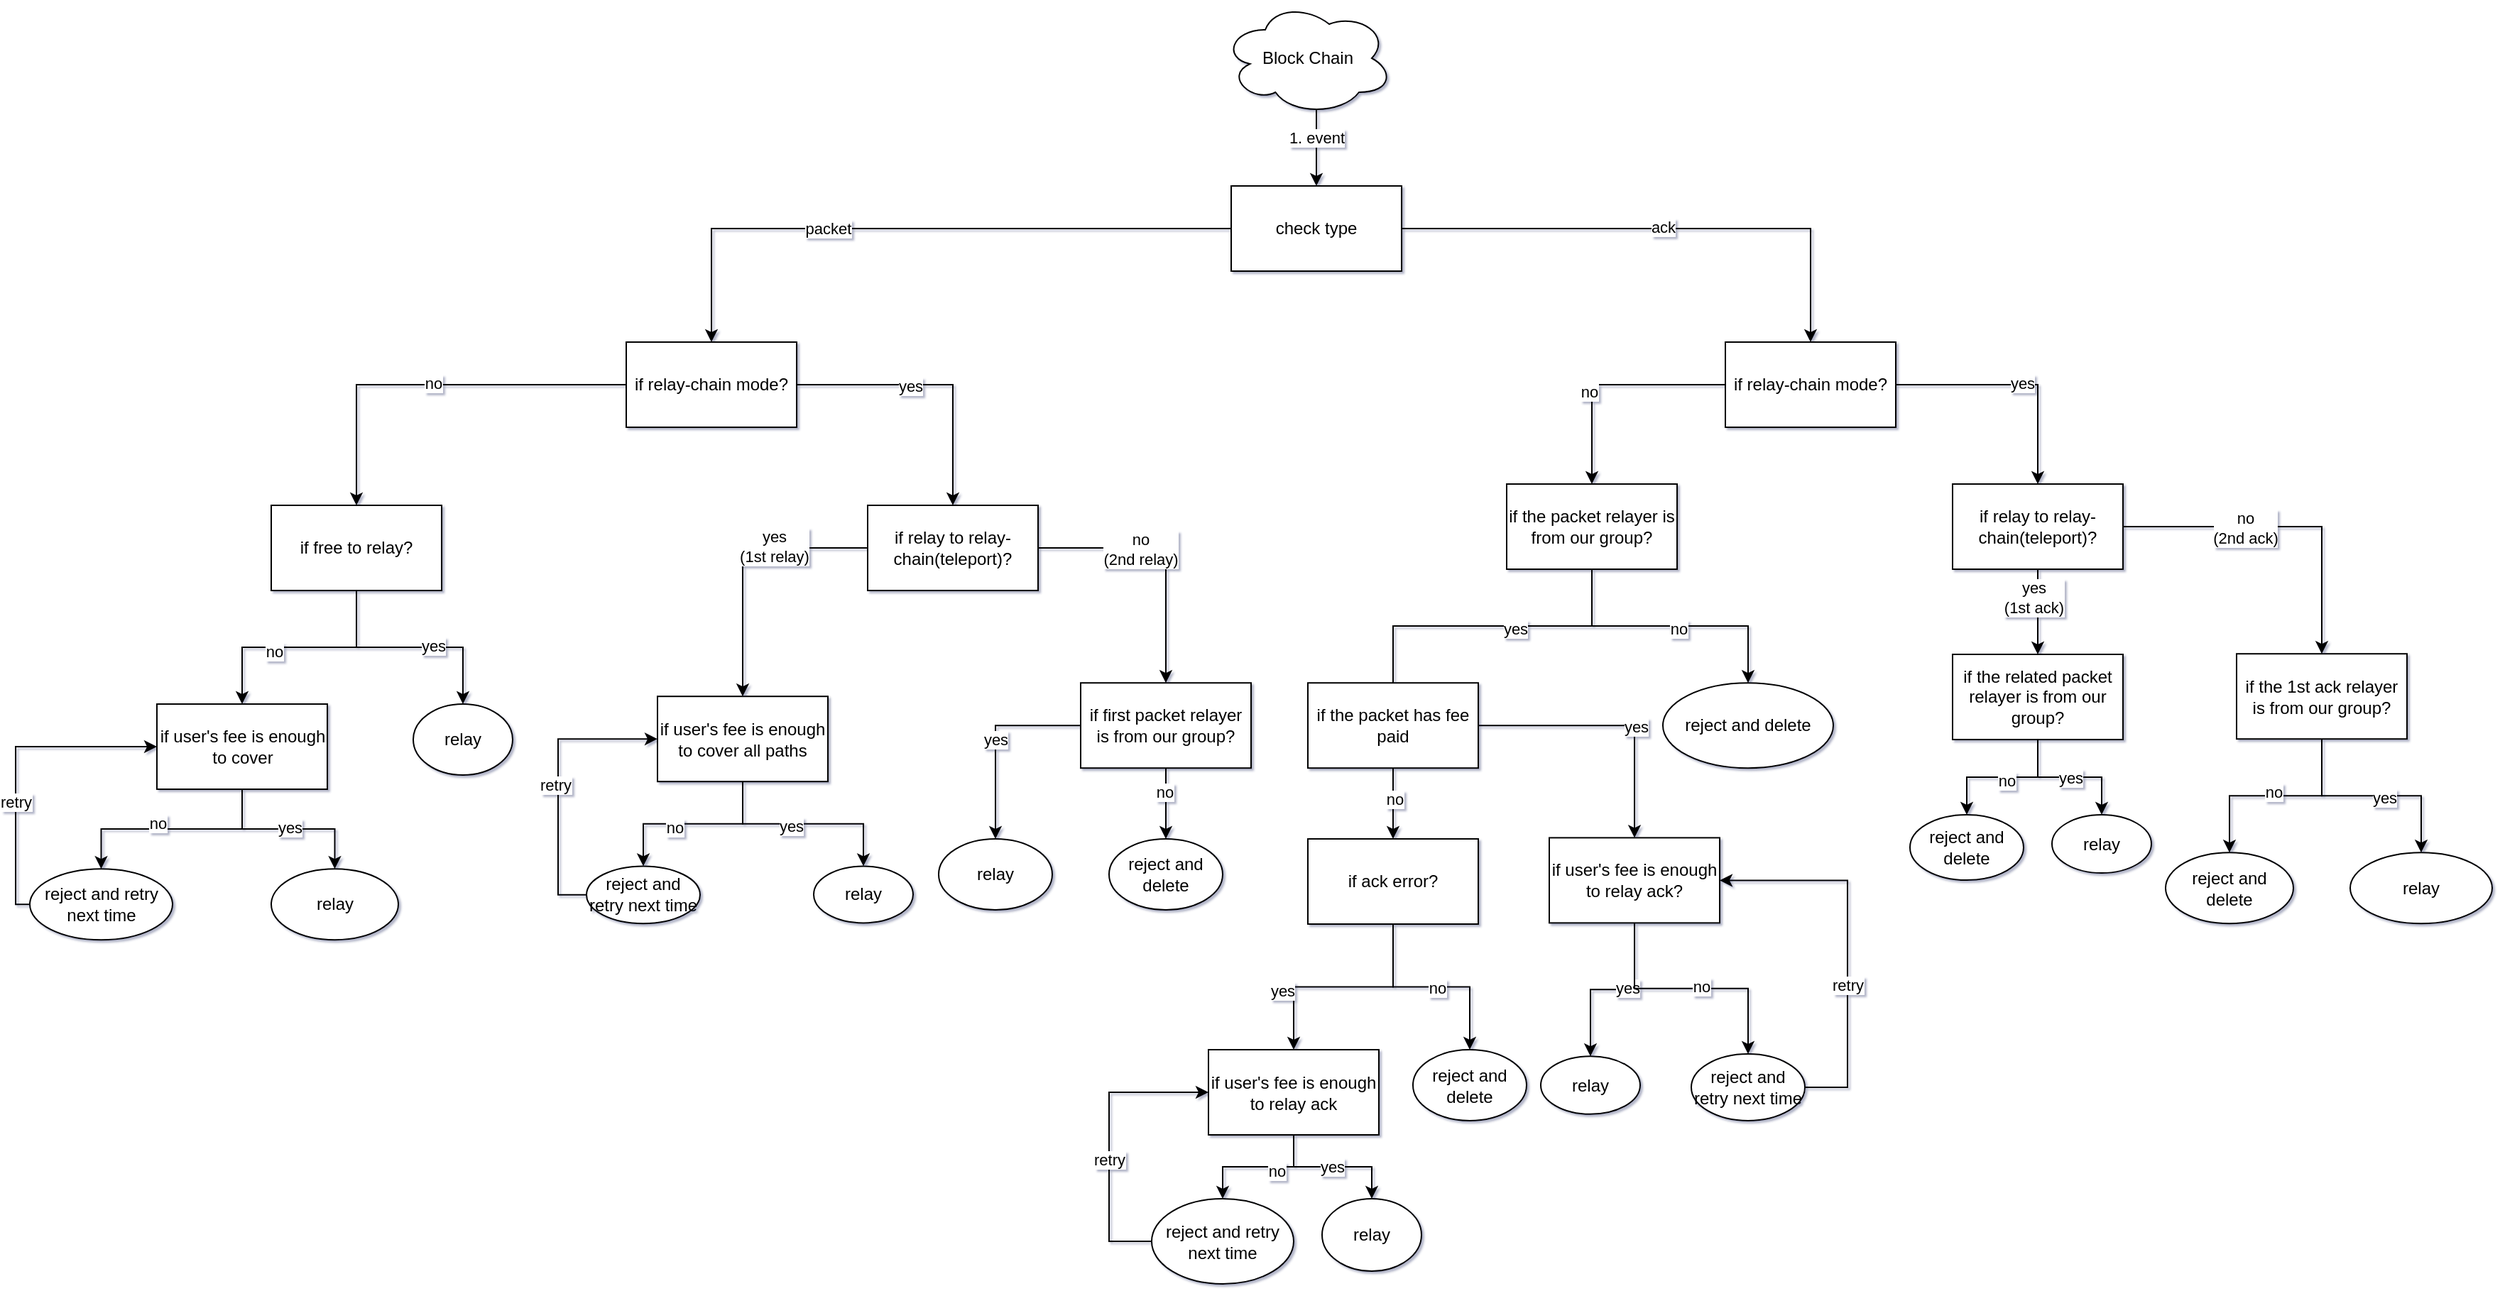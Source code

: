 <mxfile version="16.5.6" type="github">
  <diagram id="DXfV26Vn87x0zs_EIKbh" name="Page-1">
    <mxGraphModel dx="2010" dy="648" grid="1" gridSize="10" guides="1" tooltips="1" connect="1" arrows="1" fold="1" page="1" pageScale="1" pageWidth="827" pageHeight="1169" math="0" shadow="1">
      <root>
        <mxCell id="0" />
        <mxCell id="1" parent="0" />
        <mxCell id="CVYdMX1Olc9wnZOOx5qh-6" value="" style="edgeStyle=orthogonalEdgeStyle;rounded=0;orthogonalLoop=1;jettySize=auto;html=1;" edge="1" parent="1" source="CVYdMX1Olc9wnZOOx5qh-1" target="CVYdMX1Olc9wnZOOx5qh-5">
          <mxGeometry relative="1" as="geometry" />
        </mxCell>
        <mxCell id="CVYdMX1Olc9wnZOOx5qh-9" value="packet" style="edgeLabel;html=1;align=center;verticalAlign=middle;resizable=0;points=[];" vertex="1" connectable="0" parent="CVYdMX1Olc9wnZOOx5qh-6">
          <mxGeometry x="0.275" relative="1" as="geometry">
            <mxPoint as="offset" />
          </mxGeometry>
        </mxCell>
        <mxCell id="CVYdMX1Olc9wnZOOx5qh-8" value="" style="edgeStyle=orthogonalEdgeStyle;rounded=0;orthogonalLoop=1;jettySize=auto;html=1;" edge="1" parent="1" source="CVYdMX1Olc9wnZOOx5qh-1" target="CVYdMX1Olc9wnZOOx5qh-7">
          <mxGeometry relative="1" as="geometry" />
        </mxCell>
        <mxCell id="CVYdMX1Olc9wnZOOx5qh-10" value="ack" style="edgeLabel;html=1;align=center;verticalAlign=middle;resizable=0;points=[];" vertex="1" connectable="0" parent="CVYdMX1Olc9wnZOOx5qh-8">
          <mxGeometry y="1" relative="1" as="geometry">
            <mxPoint as="offset" />
          </mxGeometry>
        </mxCell>
        <mxCell id="CVYdMX1Olc9wnZOOx5qh-1" value="check type" style="rounded=0;whiteSpace=wrap;html=1;" vertex="1" parent="1">
          <mxGeometry x="196" y="220" width="120" height="60" as="geometry" />
        </mxCell>
        <mxCell id="CVYdMX1Olc9wnZOOx5qh-3" value="" style="endArrow=classic;html=1;rounded=0;exitX=0.55;exitY=0.95;exitDx=0;exitDy=0;exitPerimeter=0;entryX=0.5;entryY=0;entryDx=0;entryDy=0;" edge="1" parent="1" source="CVYdMX1Olc9wnZOOx5qh-114" target="CVYdMX1Olc9wnZOOx5qh-1">
          <mxGeometry width="50" height="50" relative="1" as="geometry">
            <mxPoint x="260" y="150" as="sourcePoint" />
            <mxPoint x="260" y="210" as="targetPoint" />
          </mxGeometry>
        </mxCell>
        <mxCell id="CVYdMX1Olc9wnZOOx5qh-4" value="1. event" style="edgeLabel;html=1;align=center;verticalAlign=middle;resizable=0;points=[];" vertex="1" connectable="0" parent="CVYdMX1Olc9wnZOOx5qh-3">
          <mxGeometry x="-0.257" relative="1" as="geometry">
            <mxPoint as="offset" />
          </mxGeometry>
        </mxCell>
        <mxCell id="CVYdMX1Olc9wnZOOx5qh-14" value="" style="edgeStyle=orthogonalEdgeStyle;rounded=0;orthogonalLoop=1;jettySize=auto;html=1;exitX=0;exitY=0.5;exitDx=0;exitDy=0;" edge="1" parent="1" source="CVYdMX1Olc9wnZOOx5qh-5" target="CVYdMX1Olc9wnZOOx5qh-13">
          <mxGeometry relative="1" as="geometry">
            <mxPoint x="-279.5" y="359" as="sourcePoint" />
          </mxGeometry>
        </mxCell>
        <mxCell id="CVYdMX1Olc9wnZOOx5qh-16" value="no" style="edgeLabel;html=1;align=center;verticalAlign=middle;resizable=0;points=[];" vertex="1" connectable="0" parent="CVYdMX1Olc9wnZOOx5qh-14">
          <mxGeometry x="-0.012" y="-2" relative="1" as="geometry">
            <mxPoint y="1" as="offset" />
          </mxGeometry>
        </mxCell>
        <mxCell id="CVYdMX1Olc9wnZOOx5qh-50" value="" style="edgeStyle=orthogonalEdgeStyle;rounded=0;orthogonalLoop=1;jettySize=auto;html=1;exitX=1;exitY=0.5;exitDx=0;exitDy=0;" edge="1" parent="1" source="CVYdMX1Olc9wnZOOx5qh-5" target="CVYdMX1Olc9wnZOOx5qh-11">
          <mxGeometry relative="1" as="geometry" />
        </mxCell>
        <mxCell id="CVYdMX1Olc9wnZOOx5qh-51" value="yes" style="edgeLabel;html=1;align=center;verticalAlign=middle;resizable=0;points=[];" vertex="1" connectable="0" parent="CVYdMX1Olc9wnZOOx5qh-50">
          <mxGeometry x="-0.183" y="-1" relative="1" as="geometry">
            <mxPoint as="offset" />
          </mxGeometry>
        </mxCell>
        <mxCell id="CVYdMX1Olc9wnZOOx5qh-5" value="if relay-chain mode?" style="rounded=0;whiteSpace=wrap;html=1;" vertex="1" parent="1">
          <mxGeometry x="-230" y="330" width="120" height="60" as="geometry" />
        </mxCell>
        <mxCell id="CVYdMX1Olc9wnZOOx5qh-55" value="" style="edgeStyle=orthogonalEdgeStyle;rounded=0;orthogonalLoop=1;jettySize=auto;html=1;exitX=0;exitY=0.5;exitDx=0;exitDy=0;" edge="1" parent="1" source="CVYdMX1Olc9wnZOOx5qh-7" target="CVYdMX1Olc9wnZOOx5qh-54">
          <mxGeometry relative="1" as="geometry" />
        </mxCell>
        <mxCell id="CVYdMX1Olc9wnZOOx5qh-58" value="no" style="edgeLabel;html=1;align=center;verticalAlign=middle;resizable=0;points=[];" vertex="1" connectable="0" parent="CVYdMX1Olc9wnZOOx5qh-55">
          <mxGeometry x="0.206" y="-2" relative="1" as="geometry">
            <mxPoint as="offset" />
          </mxGeometry>
        </mxCell>
        <mxCell id="CVYdMX1Olc9wnZOOx5qh-57" value="" style="edgeStyle=orthogonalEdgeStyle;rounded=0;orthogonalLoop=1;jettySize=auto;html=1;" edge="1" parent="1" source="CVYdMX1Olc9wnZOOx5qh-7" target="CVYdMX1Olc9wnZOOx5qh-56">
          <mxGeometry relative="1" as="geometry" />
        </mxCell>
        <mxCell id="CVYdMX1Olc9wnZOOx5qh-59" value="yes" style="edgeLabel;html=1;align=center;verticalAlign=middle;resizable=0;points=[];" vertex="1" connectable="0" parent="CVYdMX1Olc9wnZOOx5qh-57">
          <mxGeometry x="0.046" y="2" relative="1" as="geometry">
            <mxPoint y="1" as="offset" />
          </mxGeometry>
        </mxCell>
        <mxCell id="CVYdMX1Olc9wnZOOx5qh-7" value="if relay-chain mode?" style="whiteSpace=wrap;html=1;rounded=0;" vertex="1" parent="1">
          <mxGeometry x="544" y="330" width="120" height="60" as="geometry" />
        </mxCell>
        <mxCell id="CVYdMX1Olc9wnZOOx5qh-41" value="" style="edgeStyle=orthogonalEdgeStyle;rounded=0;orthogonalLoop=1;jettySize=auto;html=1;exitX=1;exitY=0.5;exitDx=0;exitDy=0;" edge="1" parent="1" source="CVYdMX1Olc9wnZOOx5qh-11" target="CVYdMX1Olc9wnZOOx5qh-40">
          <mxGeometry relative="1" as="geometry" />
        </mxCell>
        <mxCell id="CVYdMX1Olc9wnZOOx5qh-42" value="no&lt;br&gt;(2nd relay)" style="edgeLabel;html=1;align=center;verticalAlign=middle;resizable=0;points=[];" vertex="1" connectable="0" parent="CVYdMX1Olc9wnZOOx5qh-41">
          <mxGeometry x="-0.225" y="-1" relative="1" as="geometry">
            <mxPoint as="offset" />
          </mxGeometry>
        </mxCell>
        <mxCell id="CVYdMX1Olc9wnZOOx5qh-137" value="" style="edgeStyle=orthogonalEdgeStyle;rounded=0;orthogonalLoop=1;jettySize=auto;html=1;" edge="1" parent="1" source="CVYdMX1Olc9wnZOOx5qh-11" target="CVYdMX1Olc9wnZOOx5qh-136">
          <mxGeometry relative="1" as="geometry">
            <Array as="points">
              <mxPoint x="-148" y="475" />
            </Array>
          </mxGeometry>
        </mxCell>
        <mxCell id="CVYdMX1Olc9wnZOOx5qh-141" value="yes&lt;br&gt;(1st relay)" style="edgeLabel;html=1;align=center;verticalAlign=middle;resizable=0;points=[];" vertex="1" connectable="0" parent="CVYdMX1Olc9wnZOOx5qh-137">
          <mxGeometry x="-0.312" y="-1" relative="1" as="geometry">
            <mxPoint as="offset" />
          </mxGeometry>
        </mxCell>
        <mxCell id="CVYdMX1Olc9wnZOOx5qh-11" value="if relay to relay-chain(teleport)?" style="rounded=0;whiteSpace=wrap;html=1;" vertex="1" parent="1">
          <mxGeometry x="-60" y="445" width="120" height="60" as="geometry" />
        </mxCell>
        <mxCell id="CVYdMX1Olc9wnZOOx5qh-34" value="" style="edgeStyle=orthogonalEdgeStyle;rounded=0;orthogonalLoop=1;jettySize=auto;html=1;" edge="1" parent="1" source="CVYdMX1Olc9wnZOOx5qh-13" target="CVYdMX1Olc9wnZOOx5qh-33">
          <mxGeometry relative="1" as="geometry" />
        </mxCell>
        <mxCell id="CVYdMX1Olc9wnZOOx5qh-35" value="yes" style="edgeLabel;html=1;align=center;verticalAlign=middle;resizable=0;points=[];" vertex="1" connectable="0" parent="CVYdMX1Olc9wnZOOx5qh-34">
          <mxGeometry x="0.193" y="1" relative="1" as="geometry">
            <mxPoint x="1" as="offset" />
          </mxGeometry>
        </mxCell>
        <mxCell id="CVYdMX1Olc9wnZOOx5qh-49" style="edgeStyle=orthogonalEdgeStyle;rounded=0;orthogonalLoop=1;jettySize=auto;html=1;entryX=0.5;entryY=0;entryDx=0;entryDy=0;" edge="1" parent="1" source="CVYdMX1Olc9wnZOOx5qh-13" target="CVYdMX1Olc9wnZOOx5qh-19">
          <mxGeometry relative="1" as="geometry" />
        </mxCell>
        <mxCell id="CVYdMX1Olc9wnZOOx5qh-53" value="no" style="edgeLabel;html=1;align=center;verticalAlign=middle;resizable=0;points=[];" vertex="1" connectable="0" parent="CVYdMX1Olc9wnZOOx5qh-49">
          <mxGeometry x="0.221" y="3" relative="1" as="geometry">
            <mxPoint as="offset" />
          </mxGeometry>
        </mxCell>
        <mxCell id="CVYdMX1Olc9wnZOOx5qh-13" value="if free to relay?" style="rounded=0;whiteSpace=wrap;html=1;" vertex="1" parent="1">
          <mxGeometry x="-480" y="445" width="120" height="60" as="geometry" />
        </mxCell>
        <mxCell id="CVYdMX1Olc9wnZOOx5qh-28" value="" style="edgeStyle=orthogonalEdgeStyle;rounded=0;orthogonalLoop=1;jettySize=auto;html=1;" edge="1" parent="1" source="CVYdMX1Olc9wnZOOx5qh-19" target="CVYdMX1Olc9wnZOOx5qh-27">
          <mxGeometry relative="1" as="geometry" />
        </mxCell>
        <mxCell id="CVYdMX1Olc9wnZOOx5qh-31" value="yes" style="edgeLabel;html=1;align=center;verticalAlign=middle;resizable=0;points=[];" vertex="1" connectable="0" parent="CVYdMX1Olc9wnZOOx5qh-28">
          <mxGeometry x="0.008" y="1" relative="1" as="geometry">
            <mxPoint as="offset" />
          </mxGeometry>
        </mxCell>
        <mxCell id="CVYdMX1Olc9wnZOOx5qh-30" value="" style="edgeStyle=orthogonalEdgeStyle;rounded=0;orthogonalLoop=1;jettySize=auto;html=1;" edge="1" parent="1" source="CVYdMX1Olc9wnZOOx5qh-19" target="CVYdMX1Olc9wnZOOx5qh-29">
          <mxGeometry relative="1" as="geometry" />
        </mxCell>
        <mxCell id="CVYdMX1Olc9wnZOOx5qh-32" value="no" style="edgeLabel;html=1;align=center;verticalAlign=middle;resizable=0;points=[];" vertex="1" connectable="0" parent="CVYdMX1Olc9wnZOOx5qh-30">
          <mxGeometry x="0.125" y="-4" relative="1" as="geometry">
            <mxPoint as="offset" />
          </mxGeometry>
        </mxCell>
        <mxCell id="CVYdMX1Olc9wnZOOx5qh-19" value="if user&#39;s fee is enough to cover" style="rounded=0;whiteSpace=wrap;html=1;" vertex="1" parent="1">
          <mxGeometry x="-560.5" y="585" width="120" height="60" as="geometry" />
        </mxCell>
        <mxCell id="CVYdMX1Olc9wnZOOx5qh-27" value="relay" style="ellipse;whiteSpace=wrap;html=1;rounded=0;" vertex="1" parent="1">
          <mxGeometry x="-480" y="701.1" width="89.5" height="50" as="geometry" />
        </mxCell>
        <mxCell id="CVYdMX1Olc9wnZOOx5qh-134" style="edgeStyle=orthogonalEdgeStyle;rounded=0;orthogonalLoop=1;jettySize=auto;html=1;entryX=0;entryY=0.5;entryDx=0;entryDy=0;" edge="1" parent="1" source="CVYdMX1Olc9wnZOOx5qh-29" target="CVYdMX1Olc9wnZOOx5qh-19">
          <mxGeometry relative="1" as="geometry">
            <Array as="points">
              <mxPoint x="-660" y="726" />
              <mxPoint x="-660" y="615" />
            </Array>
          </mxGeometry>
        </mxCell>
        <mxCell id="CVYdMX1Olc9wnZOOx5qh-135" value="retry" style="edgeLabel;html=1;align=center;verticalAlign=middle;resizable=0;points=[];" vertex="1" connectable="0" parent="CVYdMX1Olc9wnZOOx5qh-134">
          <mxGeometry x="-0.251" relative="1" as="geometry">
            <mxPoint as="offset" />
          </mxGeometry>
        </mxCell>
        <mxCell id="CVYdMX1Olc9wnZOOx5qh-29" value="reject and retry next time" style="ellipse;whiteSpace=wrap;html=1;rounded=0;" vertex="1" parent="1">
          <mxGeometry x="-650" y="701.1" width="100.5" height="50" as="geometry" />
        </mxCell>
        <mxCell id="CVYdMX1Olc9wnZOOx5qh-33" value="relay" style="ellipse;whiteSpace=wrap;html=1;rounded=0;" vertex="1" parent="1">
          <mxGeometry x="-380" y="585" width="70" height="50" as="geometry" />
        </mxCell>
        <mxCell id="CVYdMX1Olc9wnZOOx5qh-44" value="" style="edgeStyle=orthogonalEdgeStyle;rounded=0;orthogonalLoop=1;jettySize=auto;html=1;" edge="1" parent="1" source="CVYdMX1Olc9wnZOOx5qh-40" target="CVYdMX1Olc9wnZOOx5qh-43">
          <mxGeometry relative="1" as="geometry" />
        </mxCell>
        <mxCell id="CVYdMX1Olc9wnZOOx5qh-45" value="no" style="edgeLabel;html=1;align=center;verticalAlign=middle;resizable=0;points=[];" vertex="1" connectable="0" parent="CVYdMX1Olc9wnZOOx5qh-44">
          <mxGeometry x="-0.325" y="-1" relative="1" as="geometry">
            <mxPoint as="offset" />
          </mxGeometry>
        </mxCell>
        <mxCell id="CVYdMX1Olc9wnZOOx5qh-47" value="" style="edgeStyle=orthogonalEdgeStyle;rounded=0;orthogonalLoop=1;jettySize=auto;html=1;" edge="1" parent="1" source="CVYdMX1Olc9wnZOOx5qh-40" target="CVYdMX1Olc9wnZOOx5qh-46">
          <mxGeometry relative="1" as="geometry" />
        </mxCell>
        <mxCell id="CVYdMX1Olc9wnZOOx5qh-48" value="yes" style="edgeLabel;html=1;align=center;verticalAlign=middle;resizable=0;points=[];" vertex="1" connectable="0" parent="CVYdMX1Olc9wnZOOx5qh-47">
          <mxGeometry relative="1" as="geometry">
            <mxPoint as="offset" />
          </mxGeometry>
        </mxCell>
        <mxCell id="CVYdMX1Olc9wnZOOx5qh-40" value="if first packet relayer is from our group?" style="rounded=0;whiteSpace=wrap;html=1;" vertex="1" parent="1">
          <mxGeometry x="90" y="570.1" width="120" height="60" as="geometry" />
        </mxCell>
        <mxCell id="CVYdMX1Olc9wnZOOx5qh-43" value="reject and delete" style="ellipse;whiteSpace=wrap;html=1;rounded=0;" vertex="1" parent="1">
          <mxGeometry x="110" y="680" width="80" height="50" as="geometry" />
        </mxCell>
        <mxCell id="CVYdMX1Olc9wnZOOx5qh-46" value="relay" style="ellipse;whiteSpace=wrap;html=1;rounded=0;" vertex="1" parent="1">
          <mxGeometry x="-10" y="680" width="80" height="50" as="geometry" />
        </mxCell>
        <mxCell id="CVYdMX1Olc9wnZOOx5qh-152" value="" style="edgeStyle=orthogonalEdgeStyle;rounded=0;orthogonalLoop=1;jettySize=auto;html=1;" edge="1" parent="1" source="CVYdMX1Olc9wnZOOx5qh-54" target="CVYdMX1Olc9wnZOOx5qh-151">
          <mxGeometry relative="1" as="geometry" />
        </mxCell>
        <mxCell id="CVYdMX1Olc9wnZOOx5qh-153" value="no" style="edgeLabel;html=1;align=center;verticalAlign=middle;resizable=0;points=[];" vertex="1" connectable="0" parent="CVYdMX1Olc9wnZOOx5qh-152">
          <mxGeometry x="0.064" y="-2" relative="1" as="geometry">
            <mxPoint as="offset" />
          </mxGeometry>
        </mxCell>
        <mxCell id="CVYdMX1Olc9wnZOOx5qh-54" value="if the packet relayer is from our group?" style="whiteSpace=wrap;html=1;rounded=0;" vertex="1" parent="1">
          <mxGeometry x="390" y="430" width="120" height="60" as="geometry" />
        </mxCell>
        <mxCell id="CVYdMX1Olc9wnZOOx5qh-96" value="" style="edgeStyle=orthogonalEdgeStyle;rounded=0;orthogonalLoop=1;jettySize=auto;html=1;" edge="1" parent="1" source="CVYdMX1Olc9wnZOOx5qh-56" target="CVYdMX1Olc9wnZOOx5qh-95">
          <mxGeometry relative="1" as="geometry" />
        </mxCell>
        <mxCell id="CVYdMX1Olc9wnZOOx5qh-97" value="yes&lt;br&gt;(1st&amp;nbsp;ack)" style="edgeLabel;html=1;align=center;verticalAlign=middle;resizable=0;points=[];" vertex="1" connectable="0" parent="CVYdMX1Olc9wnZOOx5qh-96">
          <mxGeometry x="-0.338" y="-3" relative="1" as="geometry">
            <mxPoint as="offset" />
          </mxGeometry>
        </mxCell>
        <mxCell id="CVYdMX1Olc9wnZOOx5qh-104" value="" style="edgeStyle=orthogonalEdgeStyle;rounded=0;orthogonalLoop=1;jettySize=auto;html=1;" edge="1" parent="1" source="CVYdMX1Olc9wnZOOx5qh-56" target="CVYdMX1Olc9wnZOOx5qh-103">
          <mxGeometry relative="1" as="geometry" />
        </mxCell>
        <mxCell id="CVYdMX1Olc9wnZOOx5qh-105" value="no&lt;br&gt;(2nd ack)" style="edgeLabel;html=1;align=center;verticalAlign=middle;resizable=0;points=[];" vertex="1" connectable="0" parent="CVYdMX1Olc9wnZOOx5qh-104">
          <mxGeometry x="-0.256" relative="1" as="geometry">
            <mxPoint y="1" as="offset" />
          </mxGeometry>
        </mxCell>
        <mxCell id="CVYdMX1Olc9wnZOOx5qh-56" value="if relay to relay-chain(teleport)?" style="whiteSpace=wrap;html=1;rounded=0;" vertex="1" parent="1">
          <mxGeometry x="704" y="430" width="120" height="60" as="geometry" />
        </mxCell>
        <mxCell id="CVYdMX1Olc9wnZOOx5qh-66" value="" style="edgeStyle=orthogonalEdgeStyle;rounded=0;orthogonalLoop=1;jettySize=auto;html=1;" edge="1" parent="1" source="CVYdMX1Olc9wnZOOx5qh-60" target="CVYdMX1Olc9wnZOOx5qh-65">
          <mxGeometry relative="1" as="geometry" />
        </mxCell>
        <mxCell id="CVYdMX1Olc9wnZOOx5qh-67" value="no" style="edgeLabel;html=1;align=center;verticalAlign=middle;resizable=0;points=[];" vertex="1" connectable="0" parent="CVYdMX1Olc9wnZOOx5qh-66">
          <mxGeometry x="0.05" relative="1" as="geometry">
            <mxPoint as="offset" />
          </mxGeometry>
        </mxCell>
        <mxCell id="CVYdMX1Olc9wnZOOx5qh-69" value="" style="edgeStyle=orthogonalEdgeStyle;rounded=0;orthogonalLoop=1;jettySize=auto;html=1;entryX=0.5;entryY=0;entryDx=0;entryDy=0;exitX=0.5;exitY=1;exitDx=0;exitDy=0;" edge="1" parent="1" source="CVYdMX1Olc9wnZOOx5qh-60" target="CVYdMX1Olc9wnZOOx5qh-76">
          <mxGeometry relative="1" as="geometry">
            <mxPoint x="350" y="720" as="sourcePoint" />
            <mxPoint x="290" y="828.5" as="targetPoint" />
          </mxGeometry>
        </mxCell>
        <mxCell id="CVYdMX1Olc9wnZOOx5qh-70" value="yes" style="edgeLabel;html=1;align=center;verticalAlign=middle;resizable=0;points=[];" vertex="1" connectable="0" parent="CVYdMX1Olc9wnZOOx5qh-69">
          <mxGeometry x="-0.081" y="1" relative="1" as="geometry">
            <mxPoint x="-50" y="1" as="offset" />
          </mxGeometry>
        </mxCell>
        <mxCell id="CVYdMX1Olc9wnZOOx5qh-60" value="if ack error?" style="whiteSpace=wrap;html=1;rounded=0;" vertex="1" parent="1">
          <mxGeometry x="250" y="680" width="120" height="60" as="geometry" />
        </mxCell>
        <mxCell id="CVYdMX1Olc9wnZOOx5qh-65" value="reject and delete" style="ellipse;whiteSpace=wrap;html=1;rounded=0;" vertex="1" parent="1">
          <mxGeometry x="324" y="828.5" width="80" height="50" as="geometry" />
        </mxCell>
        <mxCell id="CVYdMX1Olc9wnZOOx5qh-80" value="" style="edgeStyle=orthogonalEdgeStyle;rounded=0;orthogonalLoop=1;jettySize=auto;html=1;" edge="1" parent="1" source="CVYdMX1Olc9wnZOOx5qh-76" target="CVYdMX1Olc9wnZOOx5qh-79">
          <mxGeometry relative="1" as="geometry" />
        </mxCell>
        <mxCell id="CVYdMX1Olc9wnZOOx5qh-81" value="no" style="edgeLabel;html=1;align=center;verticalAlign=middle;resizable=0;points=[];" vertex="1" connectable="0" parent="CVYdMX1Olc9wnZOOx5qh-80">
          <mxGeometry x="-0.276" y="3" relative="1" as="geometry">
            <mxPoint as="offset" />
          </mxGeometry>
        </mxCell>
        <mxCell id="CVYdMX1Olc9wnZOOx5qh-83" value="" style="edgeStyle=orthogonalEdgeStyle;rounded=0;orthogonalLoop=1;jettySize=auto;html=1;" edge="1" parent="1" source="CVYdMX1Olc9wnZOOx5qh-76" target="CVYdMX1Olc9wnZOOx5qh-82">
          <mxGeometry relative="1" as="geometry" />
        </mxCell>
        <mxCell id="CVYdMX1Olc9wnZOOx5qh-84" value="yes" style="edgeLabel;html=1;align=center;verticalAlign=middle;resizable=0;points=[];" vertex="1" connectable="0" parent="CVYdMX1Olc9wnZOOx5qh-83">
          <mxGeometry x="-0.016" y="1" relative="1" as="geometry">
            <mxPoint y="1" as="offset" />
          </mxGeometry>
        </mxCell>
        <mxCell id="CVYdMX1Olc9wnZOOx5qh-76" value="if user&#39;s fee is enough to relay ack" style="whiteSpace=wrap;html=1;rounded=0;" vertex="1" parent="1">
          <mxGeometry x="180" y="828.5" width="120" height="60" as="geometry" />
        </mxCell>
        <mxCell id="CVYdMX1Olc9wnZOOx5qh-132" style="edgeStyle=orthogonalEdgeStyle;rounded=0;orthogonalLoop=1;jettySize=auto;html=1;entryX=0;entryY=0.5;entryDx=0;entryDy=0;exitX=0;exitY=0.5;exitDx=0;exitDy=0;" edge="1" parent="1" source="CVYdMX1Olc9wnZOOx5qh-79" target="CVYdMX1Olc9wnZOOx5qh-76">
          <mxGeometry relative="1" as="geometry">
            <Array as="points">
              <mxPoint x="110" y="963.4" />
              <mxPoint x="110" y="858.4" />
            </Array>
          </mxGeometry>
        </mxCell>
        <mxCell id="CVYdMX1Olc9wnZOOx5qh-133" value="retry" style="edgeLabel;html=1;align=center;verticalAlign=middle;resizable=0;points=[];" vertex="1" connectable="0" parent="CVYdMX1Olc9wnZOOx5qh-132">
          <mxGeometry x="-0.145" relative="1" as="geometry">
            <mxPoint as="offset" />
          </mxGeometry>
        </mxCell>
        <mxCell id="CVYdMX1Olc9wnZOOx5qh-79" value="reject and retry next time" style="ellipse;whiteSpace=wrap;html=1;rounded=0;" vertex="1" parent="1">
          <mxGeometry x="140" y="933.5" width="100" height="60" as="geometry" />
        </mxCell>
        <mxCell id="CVYdMX1Olc9wnZOOx5qh-82" value="relay" style="ellipse;whiteSpace=wrap;html=1;rounded=0;" vertex="1" parent="1">
          <mxGeometry x="260" y="933.5" width="70" height="51" as="geometry" />
        </mxCell>
        <mxCell id="CVYdMX1Olc9wnZOOx5qh-99" value="yes" style="edgeStyle=orthogonalEdgeStyle;rounded=0;orthogonalLoop=1;jettySize=auto;html=1;" edge="1" parent="1" source="CVYdMX1Olc9wnZOOx5qh-95" target="CVYdMX1Olc9wnZOOx5qh-98">
          <mxGeometry relative="1" as="geometry" />
        </mxCell>
        <mxCell id="CVYdMX1Olc9wnZOOx5qh-101" value="" style="edgeStyle=orthogonalEdgeStyle;rounded=0;orthogonalLoop=1;jettySize=auto;html=1;" edge="1" parent="1" source="CVYdMX1Olc9wnZOOx5qh-95" target="CVYdMX1Olc9wnZOOx5qh-100">
          <mxGeometry relative="1" as="geometry" />
        </mxCell>
        <mxCell id="CVYdMX1Olc9wnZOOx5qh-102" value="no" style="edgeLabel;html=1;align=center;verticalAlign=middle;resizable=0;points=[];" vertex="1" connectable="0" parent="CVYdMX1Olc9wnZOOx5qh-101">
          <mxGeometry x="-0.044" y="1" relative="1" as="geometry">
            <mxPoint y="1" as="offset" />
          </mxGeometry>
        </mxCell>
        <mxCell id="CVYdMX1Olc9wnZOOx5qh-95" value="if the related packet relayer is from our group?" style="whiteSpace=wrap;html=1;rounded=0;" vertex="1" parent="1">
          <mxGeometry x="704" y="550" width="120" height="60" as="geometry" />
        </mxCell>
        <mxCell id="CVYdMX1Olc9wnZOOx5qh-98" value="relay" style="ellipse;whiteSpace=wrap;html=1;rounded=0;" vertex="1" parent="1">
          <mxGeometry x="774" y="663" width="70" height="41" as="geometry" />
        </mxCell>
        <mxCell id="CVYdMX1Olc9wnZOOx5qh-100" value="reject and delete" style="ellipse;whiteSpace=wrap;html=1;rounded=0;" vertex="1" parent="1">
          <mxGeometry x="674" y="663" width="80" height="46" as="geometry" />
        </mxCell>
        <mxCell id="CVYdMX1Olc9wnZOOx5qh-109" value="" style="edgeStyle=orthogonalEdgeStyle;rounded=0;orthogonalLoop=1;jettySize=auto;html=1;" edge="1" parent="1" source="CVYdMX1Olc9wnZOOx5qh-103" target="CVYdMX1Olc9wnZOOx5qh-108">
          <mxGeometry relative="1" as="geometry" />
        </mxCell>
        <mxCell id="CVYdMX1Olc9wnZOOx5qh-112" value="no" style="edgeLabel;html=1;align=center;verticalAlign=middle;resizable=0;points=[];" vertex="1" connectable="0" parent="CVYdMX1Olc9wnZOOx5qh-109">
          <mxGeometry x="0.027" y="-3" relative="1" as="geometry">
            <mxPoint as="offset" />
          </mxGeometry>
        </mxCell>
        <mxCell id="CVYdMX1Olc9wnZOOx5qh-111" value="" style="edgeStyle=orthogonalEdgeStyle;rounded=0;orthogonalLoop=1;jettySize=auto;html=1;" edge="1" parent="1" source="CVYdMX1Olc9wnZOOx5qh-103" target="CVYdMX1Olc9wnZOOx5qh-110">
          <mxGeometry relative="1" as="geometry" />
        </mxCell>
        <mxCell id="CVYdMX1Olc9wnZOOx5qh-113" value="yes" style="edgeLabel;html=1;align=center;verticalAlign=middle;resizable=0;points=[];" vertex="1" connectable="0" parent="CVYdMX1Olc9wnZOOx5qh-111">
          <mxGeometry x="0.12" y="-1" relative="1" as="geometry">
            <mxPoint as="offset" />
          </mxGeometry>
        </mxCell>
        <mxCell id="CVYdMX1Olc9wnZOOx5qh-103" value="if the 1st ack relayer is from our group?" style="whiteSpace=wrap;html=1;rounded=0;" vertex="1" parent="1">
          <mxGeometry x="904" y="549.6" width="120" height="60" as="geometry" />
        </mxCell>
        <mxCell id="CVYdMX1Olc9wnZOOx5qh-108" value="reject and delete" style="ellipse;whiteSpace=wrap;html=1;rounded=0;" vertex="1" parent="1">
          <mxGeometry x="854" y="689.6" width="90" height="50" as="geometry" />
        </mxCell>
        <mxCell id="CVYdMX1Olc9wnZOOx5qh-110" value="relay" style="ellipse;whiteSpace=wrap;html=1;rounded=0;" vertex="1" parent="1">
          <mxGeometry x="984" y="689.6" width="100" height="50" as="geometry" />
        </mxCell>
        <mxCell id="CVYdMX1Olc9wnZOOx5qh-114" value="Block Chain" style="ellipse;shape=cloud;whiteSpace=wrap;html=1;" vertex="1" parent="1">
          <mxGeometry x="190" y="90" width="120" height="80" as="geometry" />
        </mxCell>
        <mxCell id="CVYdMX1Olc9wnZOOx5qh-143" value="" style="edgeStyle=orthogonalEdgeStyle;rounded=0;orthogonalLoop=1;jettySize=auto;html=1;" edge="1" parent="1" source="CVYdMX1Olc9wnZOOx5qh-136" target="CVYdMX1Olc9wnZOOx5qh-142">
          <mxGeometry relative="1" as="geometry" />
        </mxCell>
        <mxCell id="CVYdMX1Olc9wnZOOx5qh-144" value="yes" style="edgeLabel;html=1;align=center;verticalAlign=middle;resizable=0;points=[];" vertex="1" connectable="0" parent="CVYdMX1Olc9wnZOOx5qh-143">
          <mxGeometry x="-0.118" y="-1" relative="1" as="geometry">
            <mxPoint as="offset" />
          </mxGeometry>
        </mxCell>
        <mxCell id="CVYdMX1Olc9wnZOOx5qh-147" value="" style="edgeStyle=orthogonalEdgeStyle;rounded=0;orthogonalLoop=1;jettySize=auto;html=1;" edge="1" parent="1" source="CVYdMX1Olc9wnZOOx5qh-136" target="CVYdMX1Olc9wnZOOx5qh-146">
          <mxGeometry relative="1" as="geometry" />
        </mxCell>
        <mxCell id="CVYdMX1Olc9wnZOOx5qh-148" value="no" style="edgeLabel;html=1;align=center;verticalAlign=middle;resizable=0;points=[];" vertex="1" connectable="0" parent="CVYdMX1Olc9wnZOOx5qh-147">
          <mxGeometry x="0.201" y="2" relative="1" as="geometry">
            <mxPoint as="offset" />
          </mxGeometry>
        </mxCell>
        <mxCell id="CVYdMX1Olc9wnZOOx5qh-136" value="if user&#39;s fee is enough to cover all paths" style="rounded=0;whiteSpace=wrap;html=1;" vertex="1" parent="1">
          <mxGeometry x="-208" y="579.6" width="120" height="60" as="geometry" />
        </mxCell>
        <mxCell id="CVYdMX1Olc9wnZOOx5qh-142" value="relay" style="ellipse;whiteSpace=wrap;html=1;rounded=0;" vertex="1" parent="1">
          <mxGeometry x="-98" y="699.2" width="70" height="40" as="geometry" />
        </mxCell>
        <mxCell id="CVYdMX1Olc9wnZOOx5qh-149" style="edgeStyle=orthogonalEdgeStyle;rounded=0;orthogonalLoop=1;jettySize=auto;html=1;entryX=0;entryY=0.5;entryDx=0;entryDy=0;exitX=0;exitY=0.5;exitDx=0;exitDy=0;" edge="1" parent="1" source="CVYdMX1Olc9wnZOOx5qh-146" target="CVYdMX1Olc9wnZOOx5qh-136">
          <mxGeometry relative="1" as="geometry" />
        </mxCell>
        <mxCell id="CVYdMX1Olc9wnZOOx5qh-150" value="retry" style="edgeLabel;html=1;align=center;verticalAlign=middle;resizable=0;points=[];" vertex="1" connectable="0" parent="CVYdMX1Olc9wnZOOx5qh-149">
          <mxGeometry x="-0.026" y="2" relative="1" as="geometry">
            <mxPoint as="offset" />
          </mxGeometry>
        </mxCell>
        <mxCell id="CVYdMX1Olc9wnZOOx5qh-146" value="reject and retry next time" style="ellipse;whiteSpace=wrap;html=1;rounded=0;" vertex="1" parent="1">
          <mxGeometry x="-258" y="699.2" width="80" height="40.4" as="geometry" />
        </mxCell>
        <mxCell id="CVYdMX1Olc9wnZOOx5qh-151" value="reject and delete" style="ellipse;whiteSpace=wrap;html=1;rounded=0;" vertex="1" parent="1">
          <mxGeometry x="500" y="570.1" width="120" height="60" as="geometry" />
        </mxCell>
        <mxCell id="CVYdMX1Olc9wnZOOx5qh-161" value="" style="edgeStyle=orthogonalEdgeStyle;rounded=0;orthogonalLoop=1;jettySize=auto;html=1;" edge="1" parent="1" source="CVYdMX1Olc9wnZOOx5qh-158" target="CVYdMX1Olc9wnZOOx5qh-60">
          <mxGeometry relative="1" as="geometry" />
        </mxCell>
        <mxCell id="CVYdMX1Olc9wnZOOx5qh-162" value="no" style="edgeLabel;html=1;align=center;verticalAlign=middle;resizable=0;points=[];" vertex="1" connectable="0" parent="CVYdMX1Olc9wnZOOx5qh-161">
          <mxGeometry x="-0.115" y="1" relative="1" as="geometry">
            <mxPoint as="offset" />
          </mxGeometry>
        </mxCell>
        <mxCell id="CVYdMX1Olc9wnZOOx5qh-163" style="edgeStyle=orthogonalEdgeStyle;rounded=0;orthogonalLoop=1;jettySize=auto;html=1;entryX=0.5;entryY=0;entryDx=0;entryDy=0;" edge="1" parent="1" source="CVYdMX1Olc9wnZOOx5qh-158" target="CVYdMX1Olc9wnZOOx5qh-166">
          <mxGeometry relative="1" as="geometry">
            <mxPoint x="478" y="680" as="targetPoint" />
          </mxGeometry>
        </mxCell>
        <mxCell id="CVYdMX1Olc9wnZOOx5qh-165" value="yes" style="edgeLabel;html=1;align=center;verticalAlign=middle;resizable=0;points=[];" vertex="1" connectable="0" parent="CVYdMX1Olc9wnZOOx5qh-163">
          <mxGeometry x="0.171" y="1" relative="1" as="geometry">
            <mxPoint as="offset" />
          </mxGeometry>
        </mxCell>
        <mxCell id="CVYdMX1Olc9wnZOOx5qh-158" value="if the packet has fee paid" style="rounded=0;whiteSpace=wrap;html=1;" vertex="1" parent="1">
          <mxGeometry x="250" y="570.1" width="120" height="60" as="geometry" />
        </mxCell>
        <mxCell id="CVYdMX1Olc9wnZOOx5qh-159" value="" style="edgeStyle=orthogonalEdgeStyle;rounded=0;orthogonalLoop=1;jettySize=auto;html=1;endArrow=none;exitX=0.5;exitY=1;exitDx=0;exitDy=0;" edge="1" parent="1" source="CVYdMX1Olc9wnZOOx5qh-54" target="CVYdMX1Olc9wnZOOx5qh-158">
          <mxGeometry relative="1" as="geometry">
            <mxPoint x="390" y="460" as="sourcePoint" />
            <mxPoint x="350" y="620" as="targetPoint" />
          </mxGeometry>
        </mxCell>
        <mxCell id="CVYdMX1Olc9wnZOOx5qh-160" value="yes" style="edgeLabel;html=1;align=center;verticalAlign=middle;resizable=0;points=[];" vertex="1" connectable="0" parent="CVYdMX1Olc9wnZOOx5qh-159">
          <mxGeometry x="-0.134" y="2" relative="1" as="geometry">
            <mxPoint x="1" as="offset" />
          </mxGeometry>
        </mxCell>
        <mxCell id="CVYdMX1Olc9wnZOOx5qh-168" value="" style="edgeStyle=orthogonalEdgeStyle;rounded=0;orthogonalLoop=1;jettySize=auto;html=1;" edge="1" parent="1" source="CVYdMX1Olc9wnZOOx5qh-166" target="CVYdMX1Olc9wnZOOx5qh-167">
          <mxGeometry relative="1" as="geometry" />
        </mxCell>
        <mxCell id="CVYdMX1Olc9wnZOOx5qh-169" value="yes" style="edgeLabel;html=1;align=center;verticalAlign=middle;resizable=0;points=[];" vertex="1" connectable="0" parent="CVYdMX1Olc9wnZOOx5qh-168">
          <mxGeometry x="-0.168" y="-1" relative="1" as="geometry">
            <mxPoint as="offset" />
          </mxGeometry>
        </mxCell>
        <mxCell id="CVYdMX1Olc9wnZOOx5qh-171" value="" style="edgeStyle=orthogonalEdgeStyle;rounded=0;orthogonalLoop=1;jettySize=auto;html=1;exitX=0.5;exitY=1;exitDx=0;exitDy=0;entryX=0.5;entryY=0;entryDx=0;entryDy=0;" edge="1" parent="1" source="CVYdMX1Olc9wnZOOx5qh-166" target="CVYdMX1Olc9wnZOOx5qh-173">
          <mxGeometry relative="1" as="geometry">
            <mxPoint x="570" y="828.5" as="targetPoint" />
          </mxGeometry>
        </mxCell>
        <mxCell id="CVYdMX1Olc9wnZOOx5qh-172" value="no" style="edgeLabel;html=1;align=center;verticalAlign=middle;resizable=0;points=[];" vertex="1" connectable="0" parent="CVYdMX1Olc9wnZOOx5qh-171">
          <mxGeometry x="0.079" y="2" relative="1" as="geometry">
            <mxPoint as="offset" />
          </mxGeometry>
        </mxCell>
        <mxCell id="CVYdMX1Olc9wnZOOx5qh-166" value="if user&#39;s fee is enough to relay ack?" style="rounded=0;whiteSpace=wrap;html=1;" vertex="1" parent="1">
          <mxGeometry x="420" y="679.2" width="120" height="60" as="geometry" />
        </mxCell>
        <mxCell id="CVYdMX1Olc9wnZOOx5qh-167" value="relay" style="ellipse;whiteSpace=wrap;html=1;rounded=0;" vertex="1" parent="1">
          <mxGeometry x="414" y="833.1" width="70" height="40.8" as="geometry" />
        </mxCell>
        <mxCell id="CVYdMX1Olc9wnZOOx5qh-174" style="edgeStyle=orthogonalEdgeStyle;rounded=0;orthogonalLoop=1;jettySize=auto;html=1;entryX=1;entryY=0.5;entryDx=0;entryDy=0;" edge="1" parent="1" source="CVYdMX1Olc9wnZOOx5qh-173" target="CVYdMX1Olc9wnZOOx5qh-166">
          <mxGeometry relative="1" as="geometry">
            <Array as="points">
              <mxPoint x="630" y="855" />
              <mxPoint x="630" y="709" />
            </Array>
          </mxGeometry>
        </mxCell>
        <mxCell id="CVYdMX1Olc9wnZOOx5qh-175" value="retry" style="edgeLabel;html=1;align=center;verticalAlign=middle;resizable=0;points=[];" vertex="1" connectable="0" parent="CVYdMX1Olc9wnZOOx5qh-174">
          <mxGeometry x="-0.233" relative="1" as="geometry">
            <mxPoint as="offset" />
          </mxGeometry>
        </mxCell>
        <mxCell id="CVYdMX1Olc9wnZOOx5qh-173" value="reject and retry next time" style="ellipse;whiteSpace=wrap;html=1;" vertex="1" parent="1">
          <mxGeometry x="520" y="831.5" width="80" height="47" as="geometry" />
        </mxCell>
      </root>
    </mxGraphModel>
  </diagram>
</mxfile>
